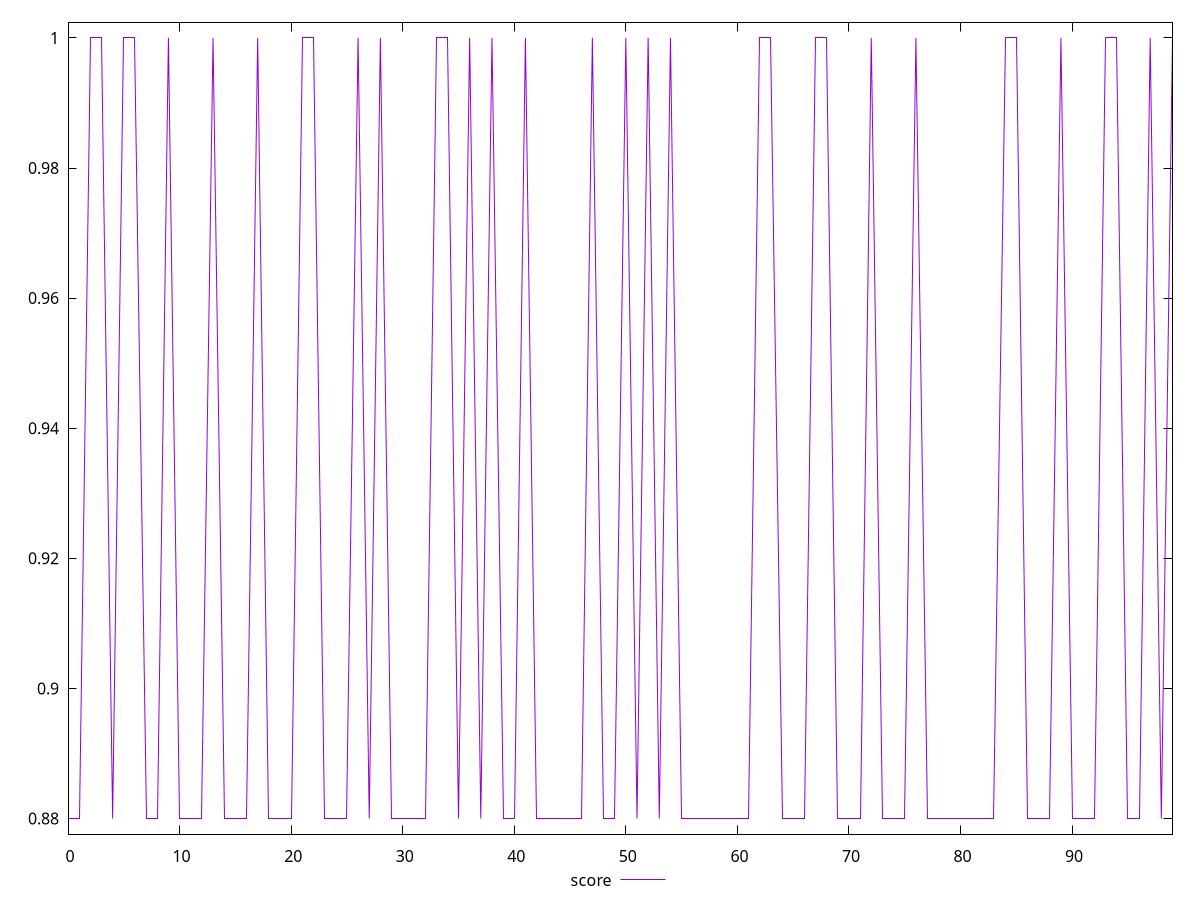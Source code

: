 reset

$score <<EOF
0 0.88
1 0.88
2 1
3 1
4 0.88
5 1
6 1
7 0.88
8 0.88
9 1
10 0.88
11 0.88
12 0.88
13 1
14 0.88
15 0.88
16 0.88
17 1
18 0.88
19 0.88
20 0.88
21 1
22 1
23 0.88
24 0.88
25 0.88
26 1
27 0.88
28 1
29 0.88
30 0.88
31 0.88
32 0.88
33 1
34 1
35 0.88
36 1
37 0.88
38 1
39 0.88
40 0.88
41 1
42 0.88
43 0.88
44 0.88
45 0.88
46 0.88
47 1
48 0.88
49 0.88
50 1
51 0.88
52 1
53 0.88
54 1
55 0.88
56 0.88
57 0.88
58 0.88
59 0.88
60 0.88
61 0.88
62 1
63 1
64 0.88
65 0.88
66 0.88
67 1
68 1
69 0.88
70 0.88
71 0.88
72 1
73 0.88
74 0.88
75 0.88
76 1
77 0.88
78 0.88
79 0.88
80 0.88
81 0.88
82 0.88
83 0.88
84 1
85 1
86 0.88
87 0.88
88 0.88
89 1
90 0.88
91 0.88
92 0.88
93 1
94 1
95 0.88
96 0.88
97 1
98 0.88
99 1
EOF

set key outside below
set xrange [0:99]
set yrange [0.8776:1.0024]
set trange [0.8776:1.0024]
set terminal svg size 640, 500 enhanced background rgb 'white'
set output "reports/report_00033_2021-03-01T14-23-16.841Z/unminified-javascript/samples/astro/score/values.svg"

plot $score title "score" with line

reset

